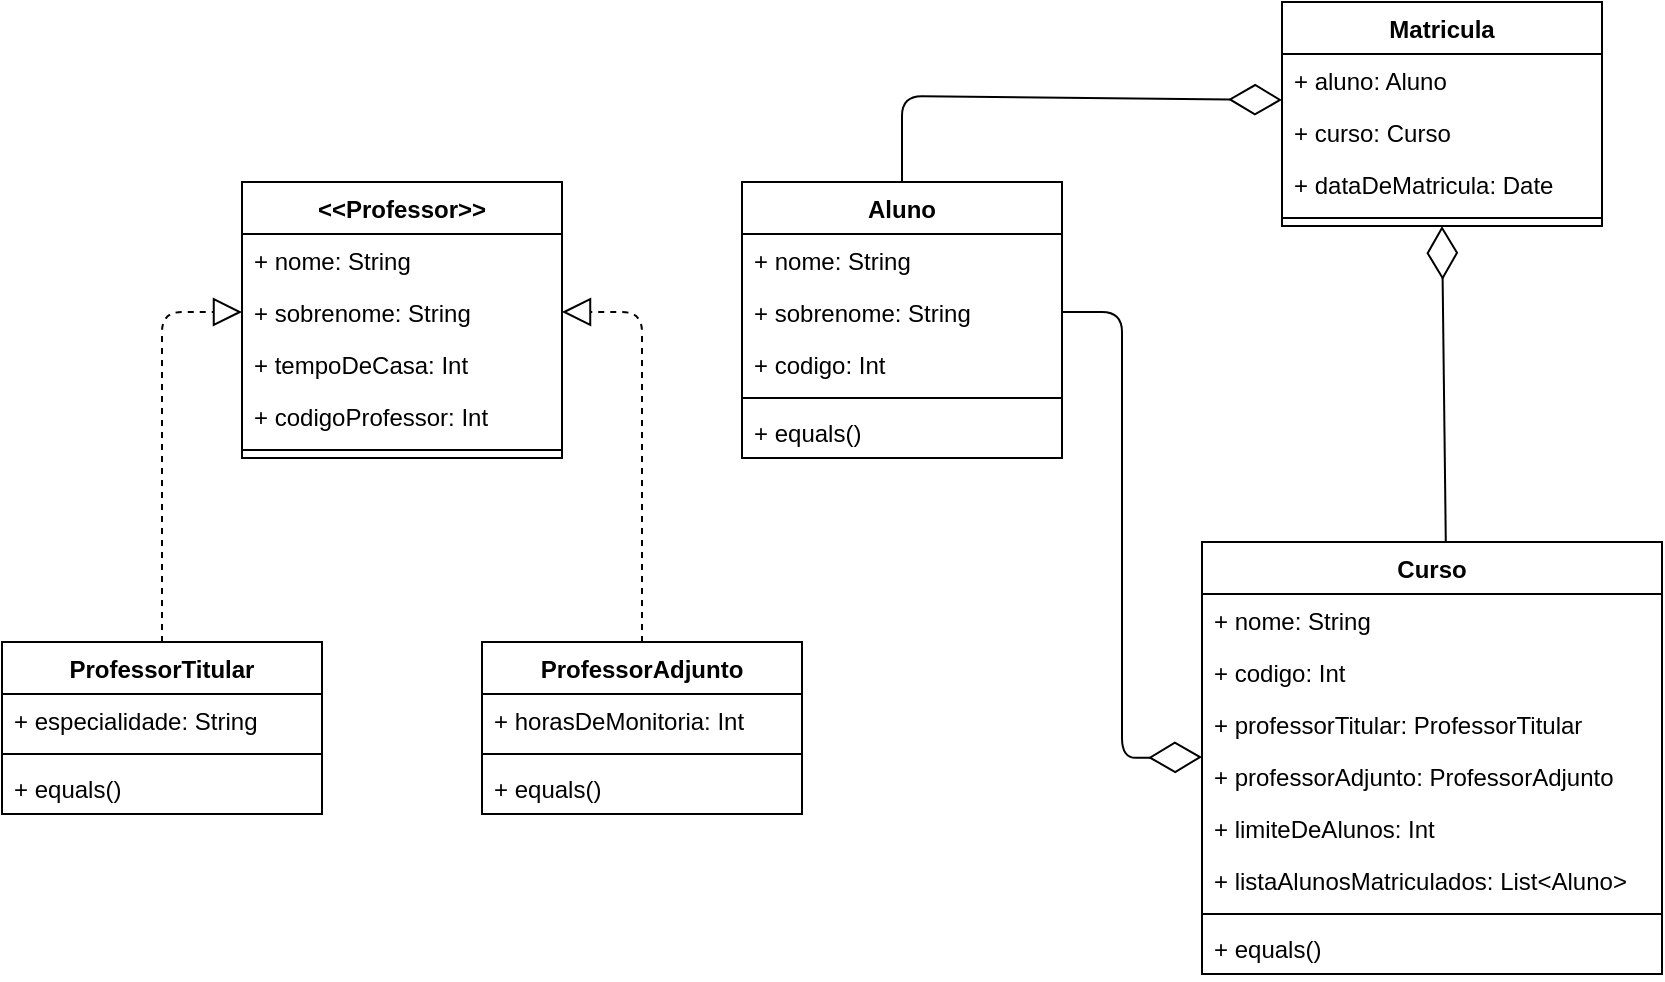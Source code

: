 <mxfile version="13.7.5" type="device"><diagram id="CSiTn9hd6-xCEIDapkxO" name="Page-1"><mxGraphModel dx="1695" dy="1602" grid="1" gridSize="10" guides="1" tooltips="1" connect="1" arrows="1" fold="1" page="1" pageScale="1" pageWidth="827" pageHeight="1169" math="0" shadow="0"><root><mxCell id="0"/><mxCell id="1" parent="0"/><mxCell id="4diedzbqZxgubI4D-eg0-1" value="Aluno" style="swimlane;fontStyle=1;align=center;verticalAlign=top;childLayout=stackLayout;horizontal=1;startSize=26;horizontalStack=0;resizeParent=1;resizeParentMax=0;resizeLast=0;collapsible=1;marginBottom=0;" parent="1" vertex="1"><mxGeometry x="290" y="30" width="160" height="138" as="geometry"/></mxCell><mxCell id="4diedzbqZxgubI4D-eg0-2" value="+ nome: String" style="text;strokeColor=none;fillColor=none;align=left;verticalAlign=top;spacingLeft=4;spacingRight=4;overflow=hidden;rotatable=0;points=[[0,0.5],[1,0.5]];portConstraint=eastwest;" parent="4diedzbqZxgubI4D-eg0-1" vertex="1"><mxGeometry y="26" width="160" height="26" as="geometry"/></mxCell><mxCell id="4diedzbqZxgubI4D-eg0-5" value="+ sobrenome: String" style="text;strokeColor=none;fillColor=none;align=left;verticalAlign=top;spacingLeft=4;spacingRight=4;overflow=hidden;rotatable=0;points=[[0,0.5],[1,0.5]];portConstraint=eastwest;" parent="4diedzbqZxgubI4D-eg0-1" vertex="1"><mxGeometry y="52" width="160" height="26" as="geometry"/></mxCell><mxCell id="4diedzbqZxgubI4D-eg0-6" value="+ codigo: Int" style="text;strokeColor=none;fillColor=none;align=left;verticalAlign=top;spacingLeft=4;spacingRight=4;overflow=hidden;rotatable=0;points=[[0,0.5],[1,0.5]];portConstraint=eastwest;" parent="4diedzbqZxgubI4D-eg0-1" vertex="1"><mxGeometry y="78" width="160" height="26" as="geometry"/></mxCell><mxCell id="4diedzbqZxgubI4D-eg0-3" value="" style="line;strokeWidth=1;fillColor=none;align=left;verticalAlign=middle;spacingTop=-1;spacingLeft=3;spacingRight=3;rotatable=0;labelPosition=right;points=[];portConstraint=eastwest;" parent="4diedzbqZxgubI4D-eg0-1" vertex="1"><mxGeometry y="104" width="160" height="8" as="geometry"/></mxCell><mxCell id="4diedzbqZxgubI4D-eg0-4" value="+ equals()" style="text;strokeColor=none;fillColor=none;align=left;verticalAlign=top;spacingLeft=4;spacingRight=4;overflow=hidden;rotatable=0;points=[[0,0.5],[1,0.5]];portConstraint=eastwest;" parent="4diedzbqZxgubI4D-eg0-1" vertex="1"><mxGeometry y="112" width="160" height="26" as="geometry"/></mxCell><mxCell id="uicn2okBLCUs19ZYDEfP-17" value="ProfessorAdjunto" style="swimlane;fontStyle=1;align=center;verticalAlign=top;childLayout=stackLayout;horizontal=1;startSize=26;horizontalStack=0;resizeParent=1;resizeParentMax=0;resizeLast=0;collapsible=1;marginBottom=0;" vertex="1" parent="1"><mxGeometry x="160" y="260" width="160" height="86" as="geometry"/></mxCell><mxCell id="uicn2okBLCUs19ZYDEfP-18" value="+ horasDeMonitoria: Int" style="text;strokeColor=none;fillColor=none;align=left;verticalAlign=top;spacingLeft=4;spacingRight=4;overflow=hidden;rotatable=0;points=[[0,0.5],[1,0.5]];portConstraint=eastwest;" vertex="1" parent="uicn2okBLCUs19ZYDEfP-17"><mxGeometry y="26" width="160" height="26" as="geometry"/></mxCell><mxCell id="uicn2okBLCUs19ZYDEfP-19" value="" style="line;strokeWidth=1;fillColor=none;align=left;verticalAlign=middle;spacingTop=-1;spacingLeft=3;spacingRight=3;rotatable=0;labelPosition=right;points=[];portConstraint=eastwest;" vertex="1" parent="uicn2okBLCUs19ZYDEfP-17"><mxGeometry y="52" width="160" height="8" as="geometry"/></mxCell><mxCell id="uicn2okBLCUs19ZYDEfP-20" value="+ equals()" style="text;strokeColor=none;fillColor=none;align=left;verticalAlign=top;spacingLeft=4;spacingRight=4;overflow=hidden;rotatable=0;points=[[0,0.5],[1,0.5]];portConstraint=eastwest;" vertex="1" parent="uicn2okBLCUs19ZYDEfP-17"><mxGeometry y="60" width="160" height="26" as="geometry"/></mxCell><mxCell id="uicn2okBLCUs19ZYDEfP-13" value="ProfessorTitular" style="swimlane;fontStyle=1;align=center;verticalAlign=top;childLayout=stackLayout;horizontal=1;startSize=26;horizontalStack=0;resizeParent=1;resizeParentMax=0;resizeLast=0;collapsible=1;marginBottom=0;" vertex="1" parent="1"><mxGeometry x="-80" y="260" width="160" height="86" as="geometry"/></mxCell><mxCell id="uicn2okBLCUs19ZYDEfP-14" value="+ especialidade: String" style="text;strokeColor=none;fillColor=none;align=left;verticalAlign=top;spacingLeft=4;spacingRight=4;overflow=hidden;rotatable=0;points=[[0,0.5],[1,0.5]];portConstraint=eastwest;" vertex="1" parent="uicn2okBLCUs19ZYDEfP-13"><mxGeometry y="26" width="160" height="26" as="geometry"/></mxCell><mxCell id="uicn2okBLCUs19ZYDEfP-15" value="" style="line;strokeWidth=1;fillColor=none;align=left;verticalAlign=middle;spacingTop=-1;spacingLeft=3;spacingRight=3;rotatable=0;labelPosition=right;points=[];portConstraint=eastwest;" vertex="1" parent="uicn2okBLCUs19ZYDEfP-13"><mxGeometry y="52" width="160" height="8" as="geometry"/></mxCell><mxCell id="uicn2okBLCUs19ZYDEfP-16" value="+ equals()" style="text;strokeColor=none;fillColor=none;align=left;verticalAlign=top;spacingLeft=4;spacingRight=4;overflow=hidden;rotatable=0;points=[[0,0.5],[1,0.5]];portConstraint=eastwest;" vertex="1" parent="uicn2okBLCUs19ZYDEfP-13"><mxGeometry y="60" width="160" height="26" as="geometry"/></mxCell><mxCell id="uicn2okBLCUs19ZYDEfP-6" value="&lt;&lt;Professor&gt;&gt;" style="swimlane;fontStyle=1;align=center;verticalAlign=top;childLayout=stackLayout;horizontal=1;startSize=26;horizontalStack=0;resizeParent=1;resizeParentMax=0;resizeLast=0;collapsible=1;marginBottom=0;" vertex="1" parent="1"><mxGeometry x="40" y="30" width="160" height="138" as="geometry"/></mxCell><mxCell id="uicn2okBLCUs19ZYDEfP-7" value="+ nome: String" style="text;strokeColor=none;fillColor=none;align=left;verticalAlign=top;spacingLeft=4;spacingRight=4;overflow=hidden;rotatable=0;points=[[0,0.5],[1,0.5]];portConstraint=eastwest;" vertex="1" parent="uicn2okBLCUs19ZYDEfP-6"><mxGeometry y="26" width="160" height="26" as="geometry"/></mxCell><mxCell id="uicn2okBLCUs19ZYDEfP-10" value="+ sobrenome: String" style="text;strokeColor=none;fillColor=none;align=left;verticalAlign=top;spacingLeft=4;spacingRight=4;overflow=hidden;rotatable=0;points=[[0,0.5],[1,0.5]];portConstraint=eastwest;" vertex="1" parent="uicn2okBLCUs19ZYDEfP-6"><mxGeometry y="52" width="160" height="26" as="geometry"/></mxCell><mxCell id="uicn2okBLCUs19ZYDEfP-11" value="+ tempoDeCasa: Int" style="text;strokeColor=none;fillColor=none;align=left;verticalAlign=top;spacingLeft=4;spacingRight=4;overflow=hidden;rotatable=0;points=[[0,0.5],[1,0.5]];portConstraint=eastwest;" vertex="1" parent="uicn2okBLCUs19ZYDEfP-6"><mxGeometry y="78" width="160" height="26" as="geometry"/></mxCell><mxCell id="uicn2okBLCUs19ZYDEfP-12" value="+ codigoProfessor: Int" style="text;strokeColor=none;fillColor=none;align=left;verticalAlign=top;spacingLeft=4;spacingRight=4;overflow=hidden;rotatable=0;points=[[0,0.5],[1,0.5]];portConstraint=eastwest;" vertex="1" parent="uicn2okBLCUs19ZYDEfP-6"><mxGeometry y="104" width="160" height="26" as="geometry"/></mxCell><mxCell id="uicn2okBLCUs19ZYDEfP-8" value="" style="line;strokeWidth=1;fillColor=none;align=left;verticalAlign=middle;spacingTop=-1;spacingLeft=3;spacingRight=3;rotatable=0;labelPosition=right;points=[];portConstraint=eastwest;" vertex="1" parent="uicn2okBLCUs19ZYDEfP-6"><mxGeometry y="130" width="160" height="8" as="geometry"/></mxCell><mxCell id="uicn2okBLCUs19ZYDEfP-21" value="" style="endArrow=block;dashed=1;endFill=0;endSize=12;html=1;exitX=0.5;exitY=0;exitDx=0;exitDy=0;entryX=1;entryY=0.5;entryDx=0;entryDy=0;" edge="1" parent="1" source="uicn2okBLCUs19ZYDEfP-17" target="uicn2okBLCUs19ZYDEfP-10"><mxGeometry width="160" relative="1" as="geometry"><mxPoint x="70" y="150" as="sourcePoint"/><mxPoint x="230" y="150" as="targetPoint"/><Array as="points"><mxPoint x="240" y="95"/></Array></mxGeometry></mxCell><mxCell id="uicn2okBLCUs19ZYDEfP-22" value="" style="endArrow=block;dashed=1;endFill=0;endSize=12;html=1;exitX=0.5;exitY=0;exitDx=0;exitDy=0;entryX=0;entryY=0.5;entryDx=0;entryDy=0;" edge="1" parent="1" source="uicn2okBLCUs19ZYDEfP-13" target="uicn2okBLCUs19ZYDEfP-10"><mxGeometry width="160" relative="1" as="geometry"><mxPoint x="70" y="150" as="sourcePoint"/><mxPoint x="230" y="150" as="targetPoint"/><Array as="points"><mxPoint y="95"/></Array></mxGeometry></mxCell><mxCell id="uicn2okBLCUs19ZYDEfP-1" value="Curso" style="swimlane;fontStyle=1;align=center;verticalAlign=top;childLayout=stackLayout;horizontal=1;startSize=26;horizontalStack=0;resizeParent=1;resizeParentMax=0;resizeLast=0;collapsible=1;marginBottom=0;" vertex="1" parent="1"><mxGeometry x="520" y="210" width="230" height="216" as="geometry"/></mxCell><mxCell id="uicn2okBLCUs19ZYDEfP-2" value="+ nome: String" style="text;strokeColor=none;fillColor=none;align=left;verticalAlign=top;spacingLeft=4;spacingRight=4;overflow=hidden;rotatable=0;points=[[0,0.5],[1,0.5]];portConstraint=eastwest;" vertex="1" parent="uicn2okBLCUs19ZYDEfP-1"><mxGeometry y="26" width="230" height="26" as="geometry"/></mxCell><mxCell id="uicn2okBLCUs19ZYDEfP-5" value="+ codigo: Int" style="text;strokeColor=none;fillColor=none;align=left;verticalAlign=top;spacingLeft=4;spacingRight=4;overflow=hidden;rotatable=0;points=[[0,0.5],[1,0.5]];portConstraint=eastwest;" vertex="1" parent="uicn2okBLCUs19ZYDEfP-1"><mxGeometry y="52" width="230" height="26" as="geometry"/></mxCell><mxCell id="uicn2okBLCUs19ZYDEfP-23" value="+ professorTitular: ProfessorTitular" style="text;strokeColor=none;fillColor=none;align=left;verticalAlign=top;spacingLeft=4;spacingRight=4;overflow=hidden;rotatable=0;points=[[0,0.5],[1,0.5]];portConstraint=eastwest;" vertex="1" parent="uicn2okBLCUs19ZYDEfP-1"><mxGeometry y="78" width="230" height="26" as="geometry"/></mxCell><mxCell id="uicn2okBLCUs19ZYDEfP-24" value="+ professorAdjunto: ProfessorAdjunto" style="text;strokeColor=none;fillColor=none;align=left;verticalAlign=top;spacingLeft=4;spacingRight=4;overflow=hidden;rotatable=0;points=[[0,0.5],[1,0.5]];portConstraint=eastwest;" vertex="1" parent="uicn2okBLCUs19ZYDEfP-1"><mxGeometry y="104" width="230" height="26" as="geometry"/></mxCell><mxCell id="uicn2okBLCUs19ZYDEfP-25" value="+ limiteDeAlunos: Int" style="text;strokeColor=none;fillColor=none;align=left;verticalAlign=top;spacingLeft=4;spacingRight=4;overflow=hidden;rotatable=0;points=[[0,0.5],[1,0.5]];portConstraint=eastwest;" vertex="1" parent="uicn2okBLCUs19ZYDEfP-1"><mxGeometry y="130" width="230" height="26" as="geometry"/></mxCell><mxCell id="uicn2okBLCUs19ZYDEfP-26" value="+ listaAlunosMatriculados: List&lt;Aluno&gt;" style="text;strokeColor=none;fillColor=none;align=left;verticalAlign=top;spacingLeft=4;spacingRight=4;overflow=hidden;rotatable=0;points=[[0,0.5],[1,0.5]];portConstraint=eastwest;" vertex="1" parent="uicn2okBLCUs19ZYDEfP-1"><mxGeometry y="156" width="230" height="26" as="geometry"/></mxCell><mxCell id="uicn2okBLCUs19ZYDEfP-3" value="" style="line;strokeWidth=1;fillColor=none;align=left;verticalAlign=middle;spacingTop=-1;spacingLeft=3;spacingRight=3;rotatable=0;labelPosition=right;points=[];portConstraint=eastwest;" vertex="1" parent="uicn2okBLCUs19ZYDEfP-1"><mxGeometry y="182" width="230" height="8" as="geometry"/></mxCell><mxCell id="uicn2okBLCUs19ZYDEfP-4" value="+ equals()" style="text;strokeColor=none;fillColor=none;align=left;verticalAlign=top;spacingLeft=4;spacingRight=4;overflow=hidden;rotatable=0;points=[[0,0.5],[1,0.5]];portConstraint=eastwest;" vertex="1" parent="uicn2okBLCUs19ZYDEfP-1"><mxGeometry y="190" width="230" height="26" as="geometry"/></mxCell><mxCell id="uicn2okBLCUs19ZYDEfP-27" value="" style="endArrow=diamondThin;endFill=0;endSize=24;html=1;exitX=1;exitY=0.5;exitDx=0;exitDy=0;" edge="1" parent="1" source="4diedzbqZxgubI4D-eg0-5"><mxGeometry width="160" relative="1" as="geometry"><mxPoint x="360" y="317.5" as="sourcePoint"/><mxPoint x="520" y="317.5" as="targetPoint"/><Array as="points"><mxPoint x="480" y="95"/><mxPoint x="480" y="318"/></Array></mxGeometry></mxCell><mxCell id="uicn2okBLCUs19ZYDEfP-28" value="Matricula" style="swimlane;fontStyle=1;align=center;verticalAlign=top;childLayout=stackLayout;horizontal=1;startSize=26;horizontalStack=0;resizeParent=1;resizeParentMax=0;resizeLast=0;collapsible=1;marginBottom=0;" vertex="1" parent="1"><mxGeometry x="560" y="-60" width="160" height="112" as="geometry"/></mxCell><mxCell id="uicn2okBLCUs19ZYDEfP-29" value="+ aluno: Aluno" style="text;strokeColor=none;fillColor=none;align=left;verticalAlign=top;spacingLeft=4;spacingRight=4;overflow=hidden;rotatable=0;points=[[0,0.5],[1,0.5]];portConstraint=eastwest;" vertex="1" parent="uicn2okBLCUs19ZYDEfP-28"><mxGeometry y="26" width="160" height="26" as="geometry"/></mxCell><mxCell id="uicn2okBLCUs19ZYDEfP-32" value="+ curso: Curso" style="text;strokeColor=none;fillColor=none;align=left;verticalAlign=top;spacingLeft=4;spacingRight=4;overflow=hidden;rotatable=0;points=[[0,0.5],[1,0.5]];portConstraint=eastwest;" vertex="1" parent="uicn2okBLCUs19ZYDEfP-28"><mxGeometry y="52" width="160" height="26" as="geometry"/></mxCell><mxCell id="uicn2okBLCUs19ZYDEfP-33" value="+ dataDeMatricula: Date" style="text;strokeColor=none;fillColor=none;align=left;verticalAlign=top;spacingLeft=4;spacingRight=4;overflow=hidden;rotatable=0;points=[[0,0.5],[1,0.5]];portConstraint=eastwest;" vertex="1" parent="uicn2okBLCUs19ZYDEfP-28"><mxGeometry y="78" width="160" height="26" as="geometry"/></mxCell><mxCell id="uicn2okBLCUs19ZYDEfP-30" value="" style="line;strokeWidth=1;fillColor=none;align=left;verticalAlign=middle;spacingTop=-1;spacingLeft=3;spacingRight=3;rotatable=0;labelPosition=right;points=[];portConstraint=eastwest;" vertex="1" parent="uicn2okBLCUs19ZYDEfP-28"><mxGeometry y="104" width="160" height="8" as="geometry"/></mxCell><mxCell id="uicn2okBLCUs19ZYDEfP-34" value="" style="endArrow=diamondThin;endFill=0;endSize=24;html=1;exitX=0.5;exitY=0;exitDx=0;exitDy=0;" edge="1" parent="1" source="4diedzbqZxgubI4D-eg0-1"><mxGeometry width="160" relative="1" as="geometry"><mxPoint x="370" y="-10" as="sourcePoint"/><mxPoint x="560" y="-11" as="targetPoint"/><Array as="points"><mxPoint x="370" y="-13"/></Array></mxGeometry></mxCell><mxCell id="uicn2okBLCUs19ZYDEfP-35" value="" style="endArrow=diamondThin;endFill=0;endSize=24;html=1;entryX=0.5;entryY=1;entryDx=0;entryDy=0;exitX=0.53;exitY=0;exitDx=0;exitDy=0;exitPerimeter=0;" edge="1" parent="1" source="uicn2okBLCUs19ZYDEfP-1" target="uicn2okBLCUs19ZYDEfP-28"><mxGeometry width="160" relative="1" as="geometry"><mxPoint x="720" y="140" as="sourcePoint"/><mxPoint x="600" y="130" as="targetPoint"/></mxGeometry></mxCell></root></mxGraphModel></diagram></mxfile>